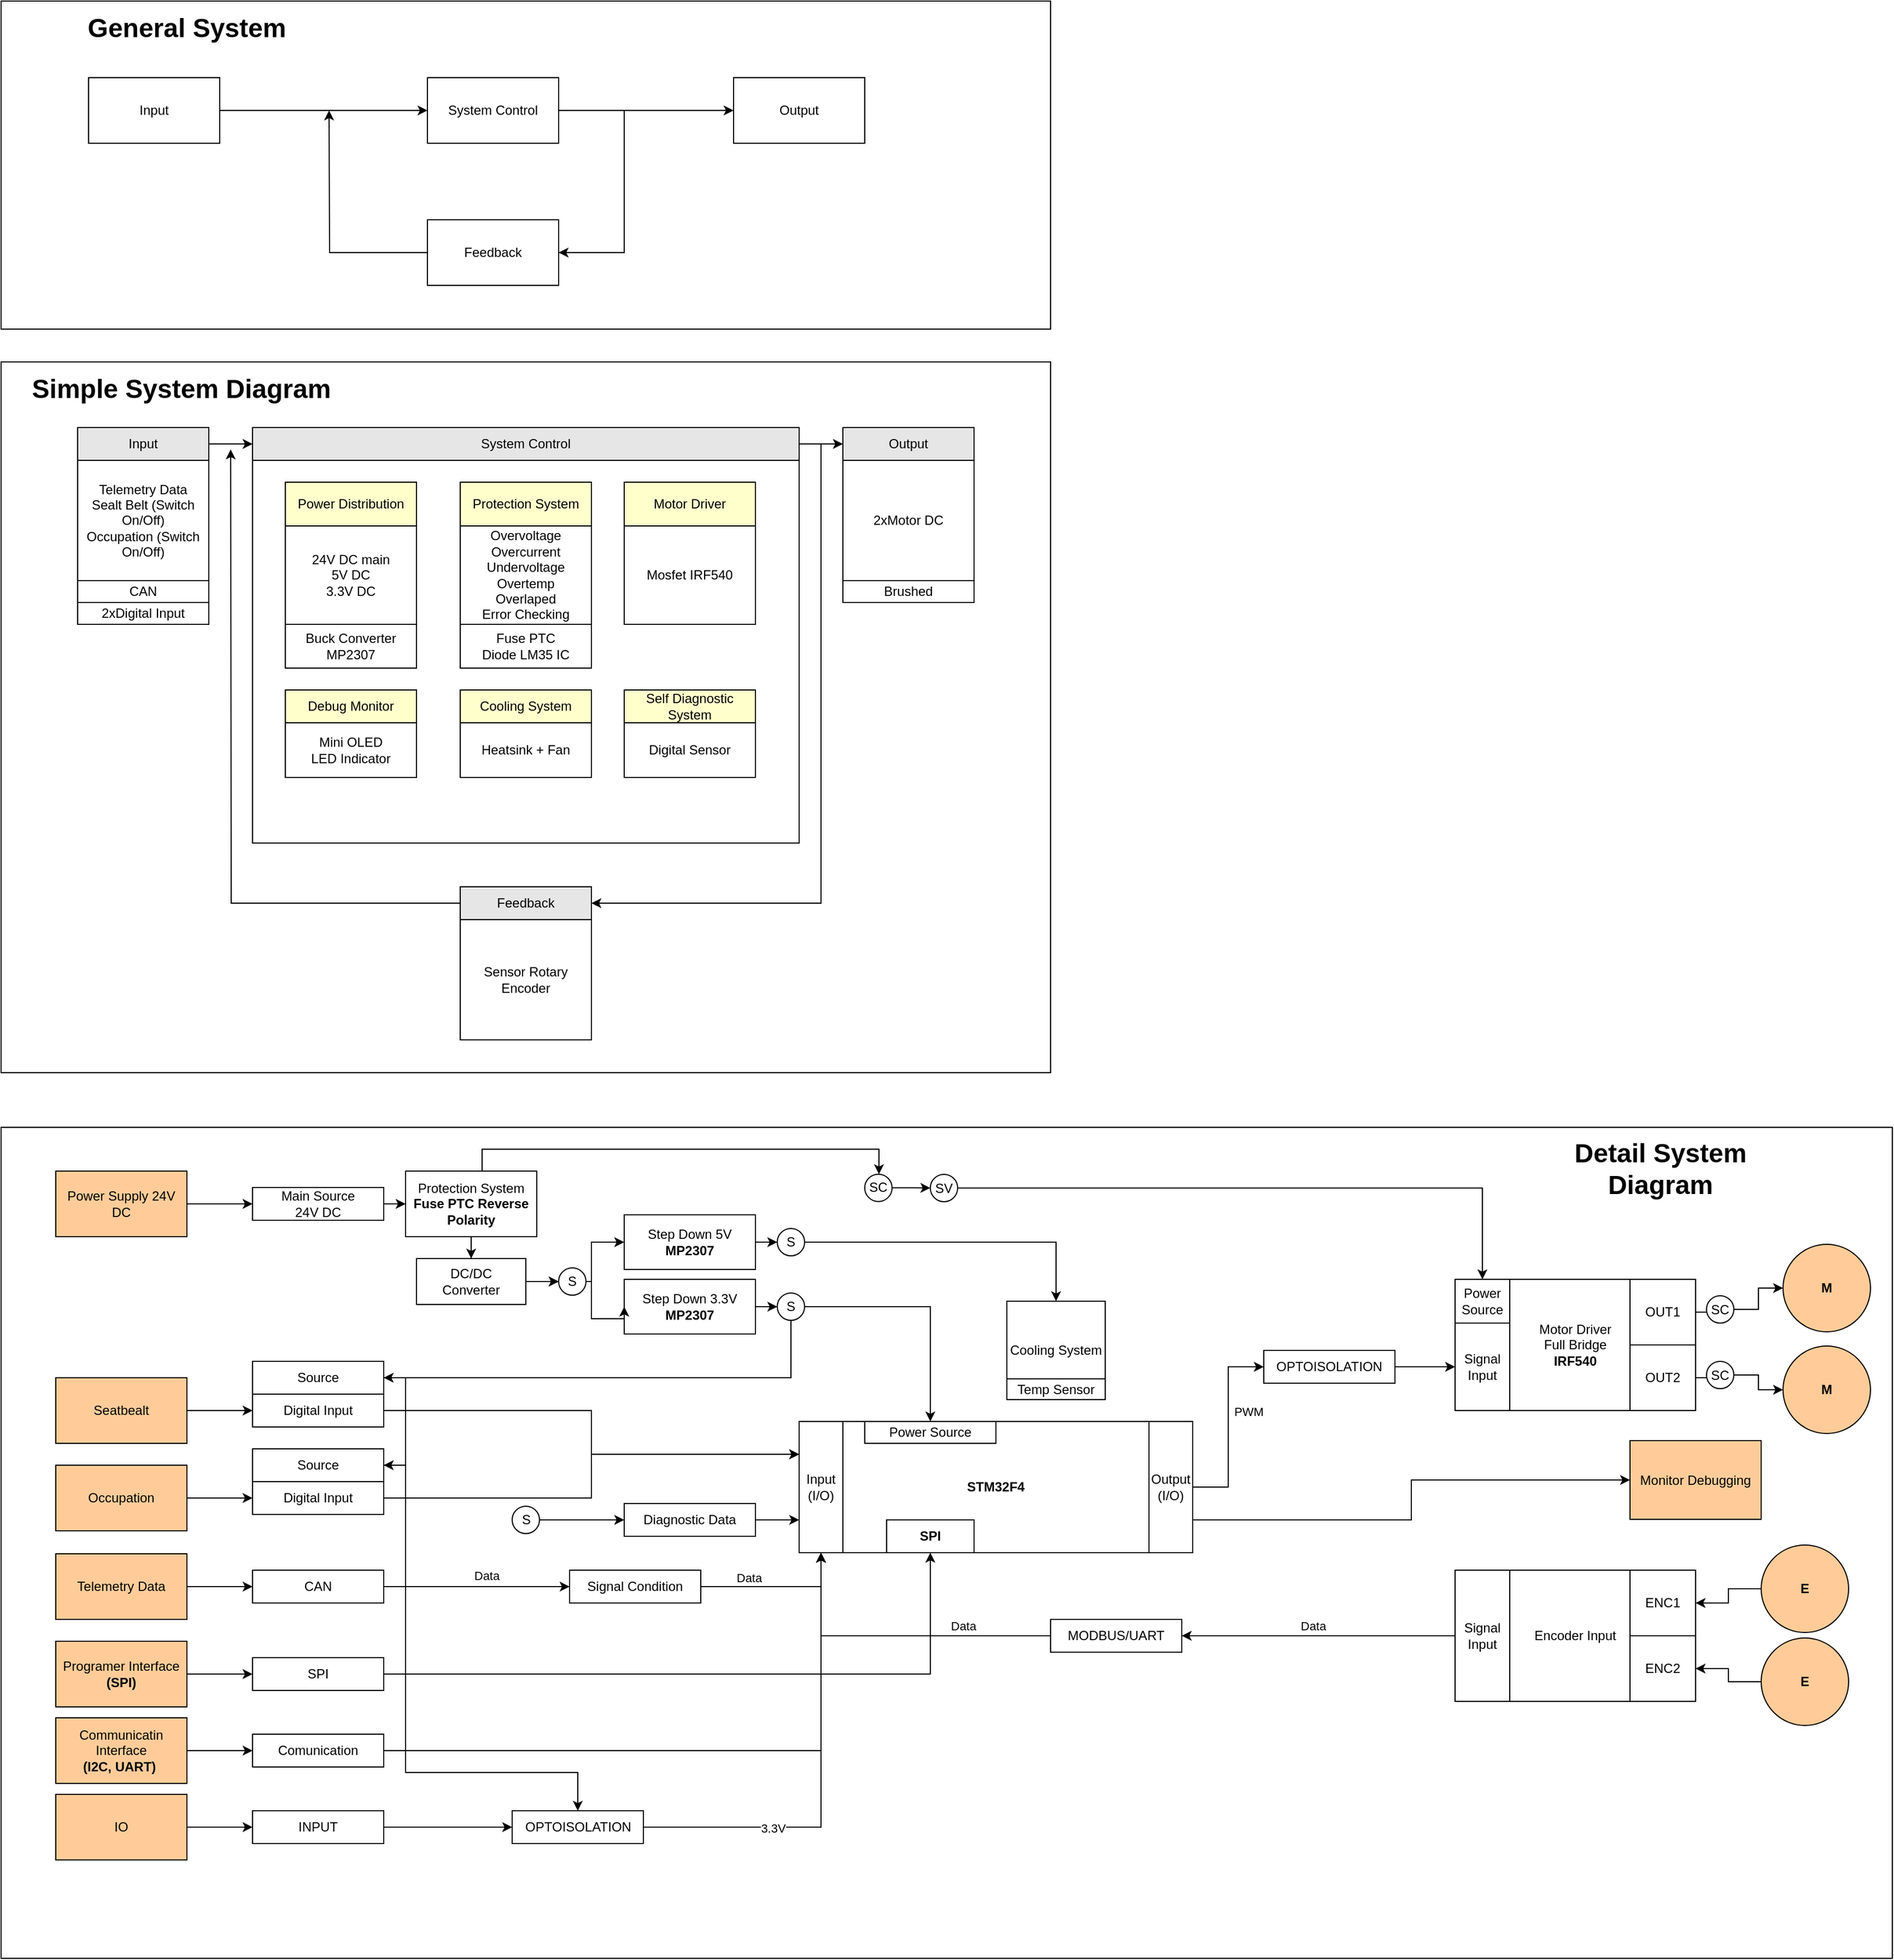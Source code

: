 <mxfile version="28.0.6">
  <diagram name="Page-1" id="41Ni5jZukup1uCENaV6l">
    <mxGraphModel dx="1665" dy="777" grid="1" gridSize="10" guides="1" tooltips="1" connect="1" arrows="1" fold="1" page="1" pageScale="1" pageWidth="850" pageHeight="1100" math="0" shadow="0">
      <root>
        <mxCell id="0" />
        <mxCell id="1" parent="0" />
        <mxCell id="dQ-UanCfNuNo6SUK2G3S-51" value="" style="rounded=0;whiteSpace=wrap;html=1;movable=0;resizable=0;rotatable=0;deletable=0;editable=0;locked=1;connectable=0;" parent="1" vertex="1">
          <mxGeometry y="1030" width="1730" height="760" as="geometry" />
        </mxCell>
        <mxCell id="dQ-UanCfNuNo6SUK2G3S-48" value="" style="rounded=0;whiteSpace=wrap;html=1;" parent="1" vertex="1">
          <mxGeometry width="960" height="300" as="geometry" />
        </mxCell>
        <mxCell id="dQ-UanCfNuNo6SUK2G3S-47" value="" style="rounded=0;whiteSpace=wrap;html=1;" parent="1" vertex="1">
          <mxGeometry y="330" width="960" height="650" as="geometry" />
        </mxCell>
        <mxCell id="dQ-UanCfNuNo6SUK2G3S-27" value="" style="rounded=0;whiteSpace=wrap;html=1;" parent="1" vertex="1">
          <mxGeometry x="230" y="420" width="500" height="350" as="geometry" />
        </mxCell>
        <mxCell id="dQ-UanCfNuNo6SUK2G3S-7" value="" style="edgeStyle=orthogonalEdgeStyle;rounded=0;orthogonalLoop=1;jettySize=auto;html=1;" parent="1" source="dQ-UanCfNuNo6SUK2G3S-1" target="dQ-UanCfNuNo6SUK2G3S-2" edge="1">
          <mxGeometry relative="1" as="geometry" />
        </mxCell>
        <mxCell id="dQ-UanCfNuNo6SUK2G3S-1" value="Input" style="rounded=0;whiteSpace=wrap;html=1;" parent="1" vertex="1">
          <mxGeometry x="80" y="70" width="120" height="60" as="geometry" />
        </mxCell>
        <mxCell id="dQ-UanCfNuNo6SUK2G3S-8" value="" style="edgeStyle=orthogonalEdgeStyle;rounded=0;orthogonalLoop=1;jettySize=auto;html=1;" parent="1" source="dQ-UanCfNuNo6SUK2G3S-2" target="dQ-UanCfNuNo6SUK2G3S-4" edge="1">
          <mxGeometry relative="1" as="geometry" />
        </mxCell>
        <mxCell id="dQ-UanCfNuNo6SUK2G3S-9" style="edgeStyle=orthogonalEdgeStyle;rounded=0;orthogonalLoop=1;jettySize=auto;html=1;entryX=1;entryY=0.5;entryDx=0;entryDy=0;" parent="1" source="dQ-UanCfNuNo6SUK2G3S-2" target="dQ-UanCfNuNo6SUK2G3S-3" edge="1">
          <mxGeometry relative="1" as="geometry">
            <Array as="points">
              <mxPoint x="570" y="100" />
              <mxPoint x="570" y="230" />
            </Array>
          </mxGeometry>
        </mxCell>
        <mxCell id="dQ-UanCfNuNo6SUK2G3S-2" value="System Control" style="rounded=0;whiteSpace=wrap;html=1;" parent="1" vertex="1">
          <mxGeometry x="390" y="70" width="120" height="60" as="geometry" />
        </mxCell>
        <mxCell id="dQ-UanCfNuNo6SUK2G3S-10" style="edgeStyle=orthogonalEdgeStyle;rounded=0;orthogonalLoop=1;jettySize=auto;html=1;" parent="1" source="dQ-UanCfNuNo6SUK2G3S-3" edge="1">
          <mxGeometry relative="1" as="geometry">
            <mxPoint x="300" y="100" as="targetPoint" />
          </mxGeometry>
        </mxCell>
        <mxCell id="dQ-UanCfNuNo6SUK2G3S-3" value="Feedback" style="rounded=0;whiteSpace=wrap;html=1;" parent="1" vertex="1">
          <mxGeometry x="390" y="200" width="120" height="60" as="geometry" />
        </mxCell>
        <mxCell id="dQ-UanCfNuNo6SUK2G3S-4" value="Output" style="rounded=0;whiteSpace=wrap;html=1;" parent="1" vertex="1">
          <mxGeometry x="670" y="70" width="120" height="60" as="geometry" />
        </mxCell>
        <mxCell id="dQ-UanCfNuNo6SUK2G3S-41" style="edgeStyle=orthogonalEdgeStyle;rounded=0;orthogonalLoop=1;jettySize=auto;html=1;entryX=0;entryY=0.5;entryDx=0;entryDy=0;" parent="1" source="dQ-UanCfNuNo6SUK2G3S-11" target="dQ-UanCfNuNo6SUK2G3S-17" edge="1">
          <mxGeometry relative="1" as="geometry" />
        </mxCell>
        <mxCell id="dQ-UanCfNuNo6SUK2G3S-11" value="Input" style="rounded=0;whiteSpace=wrap;html=1;fillColor=#E6E6E6;" parent="1" vertex="1">
          <mxGeometry x="70" y="390" width="120" height="30" as="geometry" />
        </mxCell>
        <mxCell id="dQ-UanCfNuNo6SUK2G3S-12" value="Telemetry Data&lt;div&gt;&lt;div&gt;Sealt Belt (Switch On/Off)&lt;/div&gt;&lt;div&gt;Occupation (Switch On/Off)&lt;/div&gt;&lt;/div&gt;" style="rounded=0;whiteSpace=wrap;html=1;" parent="1" vertex="1">
          <mxGeometry x="70" y="420" width="120" height="110" as="geometry" />
        </mxCell>
        <mxCell id="dQ-UanCfNuNo6SUK2G3S-16" value="CAN" style="rounded=0;whiteSpace=wrap;html=1;" parent="1" vertex="1">
          <mxGeometry x="70" y="530" width="120" height="20" as="geometry" />
        </mxCell>
        <mxCell id="dQ-UanCfNuNo6SUK2G3S-42" style="edgeStyle=orthogonalEdgeStyle;rounded=0;orthogonalLoop=1;jettySize=auto;html=1;entryX=0;entryY=0.5;entryDx=0;entryDy=0;" parent="1" source="dQ-UanCfNuNo6SUK2G3S-17" target="dQ-UanCfNuNo6SUK2G3S-33" edge="1">
          <mxGeometry relative="1" as="geometry" />
        </mxCell>
        <mxCell id="dQ-UanCfNuNo6SUK2G3S-43" style="edgeStyle=orthogonalEdgeStyle;rounded=0;orthogonalLoop=1;jettySize=auto;html=1;entryX=1;entryY=0.5;entryDx=0;entryDy=0;" parent="1" source="dQ-UanCfNuNo6SUK2G3S-17" target="dQ-UanCfNuNo6SUK2G3S-37" edge="1">
          <mxGeometry relative="1" as="geometry">
            <Array as="points">
              <mxPoint x="750" y="405" />
              <mxPoint x="750" y="825" />
            </Array>
          </mxGeometry>
        </mxCell>
        <mxCell id="dQ-UanCfNuNo6SUK2G3S-17" value="System Control" style="rounded=0;whiteSpace=wrap;html=1;fillColor=#E6E6E6;" parent="1" vertex="1">
          <mxGeometry x="230" y="390" width="500" height="30" as="geometry" />
        </mxCell>
        <mxCell id="dQ-UanCfNuNo6SUK2G3S-19" value="Protection System" style="rounded=0;whiteSpace=wrap;html=1;fillColor=#FFFFCC;" parent="1" vertex="1">
          <mxGeometry x="420" y="440" width="120" height="40" as="geometry" />
        </mxCell>
        <mxCell id="dQ-UanCfNuNo6SUK2G3S-22" value="Power Distribution" style="rounded=0;whiteSpace=wrap;html=1;fillColor=#FFFFCC;" parent="1" vertex="1">
          <mxGeometry x="260" y="440" width="120" height="40" as="geometry" />
        </mxCell>
        <mxCell id="dQ-UanCfNuNo6SUK2G3S-23" value="Motor Driver" style="rounded=0;whiteSpace=wrap;html=1;fillColor=#FFFFCC;" parent="1" vertex="1">
          <mxGeometry x="570" y="440" width="120" height="40" as="geometry" />
        </mxCell>
        <mxCell id="dQ-UanCfNuNo6SUK2G3S-24" value="Overvoltage&lt;div&gt;Overcurrent&lt;/div&gt;&lt;div&gt;Undervoltage&lt;/div&gt;&lt;div&gt;Overtemp&lt;/div&gt;&lt;div&gt;Overlaped&lt;/div&gt;&lt;div&gt;Error Checking&lt;/div&gt;" style="rounded=0;whiteSpace=wrap;html=1;" parent="1" vertex="1">
          <mxGeometry x="420" y="480" width="120" height="90" as="geometry" />
        </mxCell>
        <mxCell id="dQ-UanCfNuNo6SUK2G3S-25" value="24V DC main&lt;div&gt;5V DC&lt;/div&gt;&lt;div&gt;3.3V DC&lt;/div&gt;" style="rounded=0;whiteSpace=wrap;html=1;" parent="1" vertex="1">
          <mxGeometry x="260" y="480" width="120" height="90" as="geometry" />
        </mxCell>
        <mxCell id="dQ-UanCfNuNo6SUK2G3S-26" value="Mosfet IRF540" style="rounded=0;whiteSpace=wrap;html=1;" parent="1" vertex="1">
          <mxGeometry x="570" y="480" width="120" height="90" as="geometry" />
        </mxCell>
        <mxCell id="dQ-UanCfNuNo6SUK2G3S-28" value="Buck Converter&lt;div&gt;MP2307&lt;/div&gt;" style="rounded=0;whiteSpace=wrap;html=1;" parent="1" vertex="1">
          <mxGeometry x="260" y="570" width="120" height="40" as="geometry" />
        </mxCell>
        <mxCell id="dQ-UanCfNuNo6SUK2G3S-29" value="Fuse PTC Diode&amp;nbsp;LM35 IC" style="rounded=0;whiteSpace=wrap;html=1;" parent="1" vertex="1">
          <mxGeometry x="420" y="570" width="120" height="40" as="geometry" />
        </mxCell>
        <mxCell id="dQ-UanCfNuNo6SUK2G3S-30" value="2xDigital Input" style="rounded=0;whiteSpace=wrap;html=1;" parent="1" vertex="1">
          <mxGeometry x="70" y="550" width="120" height="20" as="geometry" />
        </mxCell>
        <mxCell id="dQ-UanCfNuNo6SUK2G3S-31" value="Debug Monitor" style="rounded=0;whiteSpace=wrap;html=1;fillColor=#FFFFCC;" parent="1" vertex="1">
          <mxGeometry x="260" y="630" width="120" height="30" as="geometry" />
        </mxCell>
        <mxCell id="dQ-UanCfNuNo6SUK2G3S-32" value="Mini OLED&lt;div&gt;LED Indicator&lt;/div&gt;" style="rounded=0;whiteSpace=wrap;html=1;" parent="1" vertex="1">
          <mxGeometry x="260" y="660" width="120" height="50" as="geometry" />
        </mxCell>
        <mxCell id="dQ-UanCfNuNo6SUK2G3S-33" value="Output" style="rounded=0;whiteSpace=wrap;html=1;fillColor=#E6E6E6;" parent="1" vertex="1">
          <mxGeometry x="770" y="390" width="120" height="30" as="geometry" />
        </mxCell>
        <mxCell id="dQ-UanCfNuNo6SUK2G3S-34" value="2xMotor DC" style="rounded=0;whiteSpace=wrap;html=1;" parent="1" vertex="1">
          <mxGeometry x="770" y="420" width="120" height="110" as="geometry" />
        </mxCell>
        <mxCell id="dQ-UanCfNuNo6SUK2G3S-35" value="Brushed" style="rounded=0;whiteSpace=wrap;html=1;" parent="1" vertex="1">
          <mxGeometry x="770" y="530" width="120" height="20" as="geometry" />
        </mxCell>
        <mxCell id="dQ-UanCfNuNo6SUK2G3S-44" style="edgeStyle=orthogonalEdgeStyle;rounded=0;orthogonalLoop=1;jettySize=auto;html=1;" parent="1" source="dQ-UanCfNuNo6SUK2G3S-37" edge="1">
          <mxGeometry relative="1" as="geometry">
            <mxPoint x="210" y="410" as="targetPoint" />
          </mxGeometry>
        </mxCell>
        <mxCell id="dQ-UanCfNuNo6SUK2G3S-37" value="Feedback" style="rounded=0;whiteSpace=wrap;html=1;fillColor=#E6E6E6;" parent="1" vertex="1">
          <mxGeometry x="420" y="810" width="120" height="30" as="geometry" />
        </mxCell>
        <mxCell id="dQ-UanCfNuNo6SUK2G3S-38" value="Sensor Rotary Encoder" style="rounded=0;whiteSpace=wrap;html=1;" parent="1" vertex="1">
          <mxGeometry x="420" y="840" width="120" height="110" as="geometry" />
        </mxCell>
        <mxCell id="dQ-UanCfNuNo6SUK2G3S-45" value="Cooling System" style="rounded=0;whiteSpace=wrap;html=1;fillColor=#FFFFCC;" parent="1" vertex="1">
          <mxGeometry x="420" y="630" width="120" height="30" as="geometry" />
        </mxCell>
        <mxCell id="dQ-UanCfNuNo6SUK2G3S-46" value="Heatsink + Fan" style="rounded=0;whiteSpace=wrap;html=1;" parent="1" vertex="1">
          <mxGeometry x="420" y="660" width="120" height="50" as="geometry" />
        </mxCell>
        <mxCell id="dQ-UanCfNuNo6SUK2G3S-49" value="&lt;font style=&quot;font-size: 24px;&quot;&gt;General System&lt;/font&gt;" style="text;html=1;align=center;verticalAlign=middle;whiteSpace=wrap;rounded=0;fontStyle=1" parent="1" vertex="1">
          <mxGeometry x="30" y="10" width="280" height="30" as="geometry" />
        </mxCell>
        <mxCell id="dQ-UanCfNuNo6SUK2G3S-50" value="&lt;font style=&quot;font-size: 24px;&quot;&gt;Simple System Diagram&lt;/font&gt;" style="text;html=1;align=center;verticalAlign=middle;whiteSpace=wrap;rounded=0;fontStyle=1" parent="1" vertex="1">
          <mxGeometry x="10" y="340" width="310" height="30" as="geometry" />
        </mxCell>
        <mxCell id="dQ-UanCfNuNo6SUK2G3S-52" value="&lt;font style=&quot;font-size: 24px;&quot;&gt;Detail System Diagram&lt;/font&gt;" style="text;html=1;align=center;verticalAlign=middle;whiteSpace=wrap;rounded=0;fontStyle=1" parent="1" vertex="1">
          <mxGeometry x="1418" y="1035" width="200" height="65" as="geometry" />
        </mxCell>
        <mxCell id="R0GG1tXyhI_jwbyFTIlS-35" style="edgeStyle=orthogonalEdgeStyle;rounded=0;orthogonalLoop=1;jettySize=auto;html=1;entryX=0;entryY=0.25;entryDx=0;entryDy=0;" edge="1" parent="1" source="dQ-UanCfNuNo6SUK2G3S-53" target="dQ-UanCfNuNo6SUK2G3S-63">
          <mxGeometry relative="1" as="geometry" />
        </mxCell>
        <mxCell id="R0GG1tXyhI_jwbyFTIlS-36" style="edgeStyle=orthogonalEdgeStyle;rounded=0;orthogonalLoop=1;jettySize=auto;html=1;entryX=0;entryY=0.25;entryDx=0;entryDy=0;" edge="1" parent="1" source="dQ-UanCfNuNo6SUK2G3S-54" target="dQ-UanCfNuNo6SUK2G3S-63">
          <mxGeometry relative="1" as="geometry" />
        </mxCell>
        <mxCell id="dQ-UanCfNuNo6SUK2G3S-54" value="Digital Input" style="rounded=0;whiteSpace=wrap;html=1;" parent="1" vertex="1">
          <mxGeometry x="230" y="1354" width="120" height="30" as="geometry" />
        </mxCell>
        <mxCell id="dQ-UanCfNuNo6SUK2G3S-66" style="edgeStyle=orthogonalEdgeStyle;rounded=0;orthogonalLoop=1;jettySize=auto;html=1;" parent="1" source="dQ-UanCfNuNo6SUK2G3S-152" target="dQ-UanCfNuNo6SUK2G3S-63" edge="1">
          <mxGeometry relative="1" as="geometry" />
        </mxCell>
        <mxCell id="dQ-UanCfNuNo6SUK2G3S-157" value="Data" style="edgeLabel;html=1;align=center;verticalAlign=middle;resizable=0;points=[];" parent="dQ-UanCfNuNo6SUK2G3S-66" vertex="1" connectable="0">
          <mxGeometry x="-0.379" relative="1" as="geometry">
            <mxPoint y="-8" as="offset" />
          </mxGeometry>
        </mxCell>
        <mxCell id="dQ-UanCfNuNo6SUK2G3S-55" value="CAN" style="rounded=0;whiteSpace=wrap;html=1;" parent="1" vertex="1">
          <mxGeometry x="230" y="1435" width="120" height="30" as="geometry" />
        </mxCell>
        <mxCell id="dQ-UanCfNuNo6SUK2G3S-68" value="Main Source&lt;div&gt;24V DC&lt;/div&gt;" style="rounded=0;whiteSpace=wrap;html=1;" parent="1" vertex="1">
          <mxGeometry x="230" y="1085" width="120" height="30" as="geometry" />
        </mxCell>
        <mxCell id="dQ-UanCfNuNo6SUK2G3S-148" style="edgeStyle=orthogonalEdgeStyle;rounded=0;orthogonalLoop=1;jettySize=auto;html=1;entryX=0.5;entryY=0;entryDx=0;entryDy=0;" parent="1" source="dQ-UanCfNuNo6SUK2G3S-193" target="dQ-UanCfNuNo6SUK2G3S-146" edge="1">
          <mxGeometry relative="1" as="geometry" />
        </mxCell>
        <mxCell id="dQ-UanCfNuNo6SUK2G3S-198" style="edgeStyle=orthogonalEdgeStyle;rounded=0;orthogonalLoop=1;jettySize=auto;html=1;entryX=0;entryY=0.5;entryDx=0;entryDy=0;" parent="1" source="dQ-UanCfNuNo6SUK2G3S-69" target="dQ-UanCfNuNo6SUK2G3S-193" edge="1">
          <mxGeometry relative="1" as="geometry" />
        </mxCell>
        <mxCell id="dQ-UanCfNuNo6SUK2G3S-69" value="Step Down 5V&lt;div&gt;&lt;b&gt;MP2307&lt;/b&gt;&lt;/div&gt;" style="rounded=0;whiteSpace=wrap;html=1;" parent="1" vertex="1">
          <mxGeometry x="570" y="1110" width="120" height="50" as="geometry" />
        </mxCell>
        <mxCell id="R0GG1tXyhI_jwbyFTIlS-51" value="" style="edgeStyle=orthogonalEdgeStyle;rounded=0;orthogonalLoop=1;jettySize=auto;html=1;" edge="1" parent="1" source="dQ-UanCfNuNo6SUK2G3S-70" target="R0GG1tXyhI_jwbyFTIlS-47">
          <mxGeometry relative="1" as="geometry" />
        </mxCell>
        <mxCell id="dQ-UanCfNuNo6SUK2G3S-70" value="Step Down 3.3V&lt;div&gt;&lt;b&gt;MP2307&lt;/b&gt;&lt;/div&gt;" style="rounded=0;whiteSpace=wrap;html=1;" parent="1" vertex="1">
          <mxGeometry x="570" y="1169" width="120" height="50" as="geometry" />
        </mxCell>
        <mxCell id="dQ-UanCfNuNo6SUK2G3S-75" value="" style="group" parent="1" vertex="1" connectable="0">
          <mxGeometry x="730" y="1299" width="360" height="120" as="geometry" />
        </mxCell>
        <mxCell id="dQ-UanCfNuNo6SUK2G3S-60" value="&lt;b&gt;STM32F4&lt;/b&gt;" style="rounded=0;whiteSpace=wrap;html=1;" parent="dQ-UanCfNuNo6SUK2G3S-75" vertex="1">
          <mxGeometry width="360" height="120" as="geometry" />
        </mxCell>
        <mxCell id="dQ-UanCfNuNo6SUK2G3S-63" value="Input (I/O)" style="rounded=0;whiteSpace=wrap;html=1;" parent="dQ-UanCfNuNo6SUK2G3S-75" vertex="1">
          <mxGeometry width="40" height="120" as="geometry" />
        </mxCell>
        <mxCell id="dQ-UanCfNuNo6SUK2G3S-64" value="Output (I/O)" style="rounded=0;whiteSpace=wrap;html=1;" parent="dQ-UanCfNuNo6SUK2G3S-75" vertex="1">
          <mxGeometry x="320" width="40" height="120" as="geometry" />
        </mxCell>
        <mxCell id="dQ-UanCfNuNo6SUK2G3S-67" value="Power Source" style="rounded=0;whiteSpace=wrap;html=1;" parent="dQ-UanCfNuNo6SUK2G3S-75" vertex="1">
          <mxGeometry x="60" width="120" height="20" as="geometry" />
        </mxCell>
        <mxCell id="dQ-UanCfNuNo6SUK2G3S-179" value="&lt;b&gt;SPI&lt;/b&gt;" style="rounded=0;whiteSpace=wrap;html=1;" parent="dQ-UanCfNuNo6SUK2G3S-75" vertex="1">
          <mxGeometry x="80" y="90" width="80" height="30" as="geometry" />
        </mxCell>
        <mxCell id="dQ-UanCfNuNo6SUK2G3S-90" value="" style="group" parent="1" vertex="1" connectable="0">
          <mxGeometry x="1330" y="1169" width="220" height="120" as="geometry" />
        </mxCell>
        <mxCell id="dQ-UanCfNuNo6SUK2G3S-78" value="Motor Driver&lt;div&gt;Full Bridge&lt;/div&gt;&lt;div&gt;&lt;b&gt;IRF540&lt;/b&gt;&lt;/div&gt;" style="rounded=0;whiteSpace=wrap;html=1;" parent="dQ-UanCfNuNo6SUK2G3S-90" vertex="1">
          <mxGeometry width="220" height="120" as="geometry" />
        </mxCell>
        <mxCell id="dQ-UanCfNuNo6SUK2G3S-86" value="OUT1" style="whiteSpace=wrap;html=1;aspect=fixed;" parent="dQ-UanCfNuNo6SUK2G3S-90" vertex="1">
          <mxGeometry x="160" width="60" height="60" as="geometry" />
        </mxCell>
        <mxCell id="dQ-UanCfNuNo6SUK2G3S-87" value="OUT2" style="whiteSpace=wrap;html=1;aspect=fixed;" parent="dQ-UanCfNuNo6SUK2G3S-90" vertex="1">
          <mxGeometry x="160" y="60" width="60" height="60" as="geometry" />
        </mxCell>
        <mxCell id="dQ-UanCfNuNo6SUK2G3S-88" value="Signal Input" style="rounded=0;whiteSpace=wrap;html=1;" parent="dQ-UanCfNuNo6SUK2G3S-90" vertex="1">
          <mxGeometry y="40" width="50" height="80" as="geometry" />
        </mxCell>
        <mxCell id="dQ-UanCfNuNo6SUK2G3S-89" value="Power Source" style="rounded=0;whiteSpace=wrap;html=1;" parent="dQ-UanCfNuNo6SUK2G3S-90" vertex="1">
          <mxGeometry width="50" height="40" as="geometry" />
        </mxCell>
        <mxCell id="dQ-UanCfNuNo6SUK2G3S-103" value="" style="edgeStyle=orthogonalEdgeStyle;rounded=0;orthogonalLoop=1;jettySize=auto;html=1;" parent="1" source="dQ-UanCfNuNo6SUK2G3S-68" target="dQ-UanCfNuNo6SUK2G3S-104" edge="1">
          <mxGeometry relative="1" as="geometry">
            <mxPoint x="350" y="1135" as="sourcePoint" />
            <mxPoint x="520" y="1135" as="targetPoint" />
          </mxGeometry>
        </mxCell>
        <mxCell id="R0GG1tXyhI_jwbyFTIlS-8" style="edgeStyle=orthogonalEdgeStyle;rounded=0;orthogonalLoop=1;jettySize=auto;html=1;entryX=0.5;entryY=0;entryDx=0;entryDy=0;" edge="1" parent="1" source="dQ-UanCfNuNo6SUK2G3S-104" target="R0GG1tXyhI_jwbyFTIlS-7">
          <mxGeometry relative="1" as="geometry" />
        </mxCell>
        <mxCell id="dQ-UanCfNuNo6SUK2G3S-104" value="Protection System&lt;div&gt;&lt;b&gt;Fuse PTC Reverse Polarity&lt;/b&gt;&lt;/div&gt;" style="rounded=0;whiteSpace=wrap;html=1;" parent="1" vertex="1">
          <mxGeometry x="370" y="1070" width="120" height="60" as="geometry" />
        </mxCell>
        <mxCell id="dQ-UanCfNuNo6SUK2G3S-118" style="edgeStyle=orthogonalEdgeStyle;rounded=0;orthogonalLoop=1;jettySize=auto;html=1;exitX=0;exitY=0.5;exitDx=0;exitDy=0;" parent="1" source="dQ-UanCfNuNo6SUK2G3S-107" target="dQ-UanCfNuNo6SUK2G3S-63" edge="1">
          <mxGeometry relative="1" as="geometry" />
        </mxCell>
        <mxCell id="dQ-UanCfNuNo6SUK2G3S-155" value="Data" style="edgeLabel;html=1;align=center;verticalAlign=middle;resizable=0;points=[];" parent="dQ-UanCfNuNo6SUK2G3S-118" vertex="1" connectable="0">
          <mxGeometry x="-0.251" y="4" relative="1" as="geometry">
            <mxPoint x="27" y="-13" as="offset" />
          </mxGeometry>
        </mxCell>
        <mxCell id="dQ-UanCfNuNo6SUK2G3S-107" value="MODBUS/UART" style="rounded=0;whiteSpace=wrap;html=1;" parent="1" vertex="1">
          <mxGeometry x="960" y="1480" width="120" height="30" as="geometry" />
        </mxCell>
        <mxCell id="dQ-UanCfNuNo6SUK2G3S-122" value="" style="group" parent="1" vertex="1" connectable="0">
          <mxGeometry x="1330" y="1435" width="220" height="120" as="geometry" />
        </mxCell>
        <mxCell id="dQ-UanCfNuNo6SUK2G3S-123" value="Encoder Input" style="rounded=0;whiteSpace=wrap;html=1;" parent="dQ-UanCfNuNo6SUK2G3S-122" vertex="1">
          <mxGeometry width="220" height="120" as="geometry" />
        </mxCell>
        <mxCell id="dQ-UanCfNuNo6SUK2G3S-124" value="ENC1" style="whiteSpace=wrap;html=1;aspect=fixed;" parent="dQ-UanCfNuNo6SUK2G3S-122" vertex="1">
          <mxGeometry x="160" width="60" height="60" as="geometry" />
        </mxCell>
        <mxCell id="dQ-UanCfNuNo6SUK2G3S-125" value="ENC2" style="whiteSpace=wrap;html=1;aspect=fixed;" parent="dQ-UanCfNuNo6SUK2G3S-122" vertex="1">
          <mxGeometry x="160" y="60" width="60" height="60" as="geometry" />
        </mxCell>
        <mxCell id="dQ-UanCfNuNo6SUK2G3S-126" value="Signal Input" style="rounded=0;whiteSpace=wrap;html=1;" parent="dQ-UanCfNuNo6SUK2G3S-122" vertex="1">
          <mxGeometry width="50" height="120" as="geometry" />
        </mxCell>
        <mxCell id="dQ-UanCfNuNo6SUK2G3S-131" style="edgeStyle=orthogonalEdgeStyle;rounded=0;orthogonalLoop=1;jettySize=auto;html=1;exitX=0;exitY=0.5;exitDx=0;exitDy=0;" parent="1" source="dQ-UanCfNuNo6SUK2G3S-126" target="dQ-UanCfNuNo6SUK2G3S-107" edge="1">
          <mxGeometry relative="1" as="geometry" />
        </mxCell>
        <mxCell id="dQ-UanCfNuNo6SUK2G3S-156" value="Data" style="edgeLabel;html=1;align=center;verticalAlign=middle;resizable=0;points=[];" parent="dQ-UanCfNuNo6SUK2G3S-131" vertex="1" connectable="0">
          <mxGeometry x="0.039" y="-1" relative="1" as="geometry">
            <mxPoint y="-8" as="offset" />
          </mxGeometry>
        </mxCell>
        <mxCell id="dQ-UanCfNuNo6SUK2G3S-132" value="M" style="ellipse;whiteSpace=wrap;html=1;aspect=fixed;fontStyle=1;fillColor=#FFCC99;" parent="1" vertex="1">
          <mxGeometry x="1630" y="1137" width="80" height="80" as="geometry" />
        </mxCell>
        <mxCell id="dQ-UanCfNuNo6SUK2G3S-135" value="M" style="ellipse;whiteSpace=wrap;html=1;aspect=fixed;fontStyle=1;fillColor=#FFCC99;" parent="1" vertex="1">
          <mxGeometry x="1630" y="1230" width="80" height="80" as="geometry" />
        </mxCell>
        <mxCell id="dQ-UanCfNuNo6SUK2G3S-138" style="edgeStyle=orthogonalEdgeStyle;rounded=0;orthogonalLoop=1;jettySize=auto;html=1;entryX=1;entryY=0.5;entryDx=0;entryDy=0;" parent="1" source="dQ-UanCfNuNo6SUK2G3S-136" target="dQ-UanCfNuNo6SUK2G3S-124" edge="1">
          <mxGeometry relative="1" as="geometry" />
        </mxCell>
        <mxCell id="dQ-UanCfNuNo6SUK2G3S-136" value="E" style="ellipse;whiteSpace=wrap;html=1;aspect=fixed;fontStyle=1;fillColor=#FFCC99;" parent="1" vertex="1">
          <mxGeometry x="1610" y="1412" width="80" height="80" as="geometry" />
        </mxCell>
        <mxCell id="dQ-UanCfNuNo6SUK2G3S-139" style="edgeStyle=orthogonalEdgeStyle;rounded=0;orthogonalLoop=1;jettySize=auto;html=1;exitX=0;exitY=0.5;exitDx=0;exitDy=0;entryX=1;entryY=0.5;entryDx=0;entryDy=0;" parent="1" source="dQ-UanCfNuNo6SUK2G3S-137" target="dQ-UanCfNuNo6SUK2G3S-125" edge="1">
          <mxGeometry relative="1" as="geometry" />
        </mxCell>
        <mxCell id="dQ-UanCfNuNo6SUK2G3S-137" value="E" style="ellipse;whiteSpace=wrap;html=1;aspect=fixed;fontStyle=1;fillColor=#FFCC99;" parent="1" vertex="1">
          <mxGeometry x="1610" y="1497" width="80" height="80" as="geometry" />
        </mxCell>
        <mxCell id="dQ-UanCfNuNo6SUK2G3S-142" style="edgeStyle=orthogonalEdgeStyle;rounded=0;orthogonalLoop=1;jettySize=auto;html=1;" parent="1" source="R0GG1tXyhI_jwbyFTIlS-38" target="dQ-UanCfNuNo6SUK2G3S-132" edge="1">
          <mxGeometry relative="1" as="geometry" />
        </mxCell>
        <mxCell id="dQ-UanCfNuNo6SUK2G3S-143" style="edgeStyle=orthogonalEdgeStyle;rounded=0;orthogonalLoop=1;jettySize=auto;html=1;" parent="1" source="R0GG1tXyhI_jwbyFTIlS-40" target="dQ-UanCfNuNo6SUK2G3S-135" edge="1">
          <mxGeometry relative="1" as="geometry">
            <mxPoint x="1790" y="1369" as="targetPoint" />
          </mxGeometry>
        </mxCell>
        <mxCell id="dQ-UanCfNuNo6SUK2G3S-150" value="" style="group" parent="1" vertex="1" connectable="0">
          <mxGeometry x="920" y="1189" width="90" height="90" as="geometry" />
        </mxCell>
        <mxCell id="dQ-UanCfNuNo6SUK2G3S-146" value="Cooling System" style="whiteSpace=wrap;html=1;aspect=fixed;" parent="dQ-UanCfNuNo6SUK2G3S-150" vertex="1">
          <mxGeometry width="90" height="90" as="geometry" />
        </mxCell>
        <mxCell id="dQ-UanCfNuNo6SUK2G3S-149" value="Temp Sensor" style="rounded=0;whiteSpace=wrap;html=1;" parent="dQ-UanCfNuNo6SUK2G3S-150" vertex="1">
          <mxGeometry y="71" width="90" height="19" as="geometry" />
        </mxCell>
        <mxCell id="dQ-UanCfNuNo6SUK2G3S-153" value="" style="edgeStyle=orthogonalEdgeStyle;rounded=0;orthogonalLoop=1;jettySize=auto;html=1;" parent="1" source="dQ-UanCfNuNo6SUK2G3S-55" target="dQ-UanCfNuNo6SUK2G3S-152" edge="1">
          <mxGeometry relative="1" as="geometry">
            <mxPoint x="350" y="1450" as="sourcePoint" />
            <mxPoint x="750" y="1419" as="targetPoint" />
          </mxGeometry>
        </mxCell>
        <mxCell id="dQ-UanCfNuNo6SUK2G3S-154" value="Data" style="edgeLabel;html=1;align=center;verticalAlign=middle;resizable=0;points=[];" parent="dQ-UanCfNuNo6SUK2G3S-153" vertex="1" connectable="0">
          <mxGeometry x="0.103" y="-1" relative="1" as="geometry">
            <mxPoint y="-11" as="offset" />
          </mxGeometry>
        </mxCell>
        <mxCell id="dQ-UanCfNuNo6SUK2G3S-152" value="Signal Condition" style="rounded=0;whiteSpace=wrap;html=1;" parent="1" vertex="1">
          <mxGeometry x="520" y="1435" width="120" height="30" as="geometry" />
        </mxCell>
        <mxCell id="dQ-UanCfNuNo6SUK2G3S-162" style="edgeStyle=orthogonalEdgeStyle;rounded=0;orthogonalLoop=1;jettySize=auto;html=1;" parent="1" source="dQ-UanCfNuNo6SUK2G3S-158" target="dQ-UanCfNuNo6SUK2G3S-68" edge="1">
          <mxGeometry relative="1" as="geometry" />
        </mxCell>
        <mxCell id="dQ-UanCfNuNo6SUK2G3S-158" value="Power Supply 24V DC" style="rounded=0;whiteSpace=wrap;html=1;fillColor=#FFCC99;" parent="1" vertex="1">
          <mxGeometry x="50" y="1070" width="120" height="60" as="geometry" />
        </mxCell>
        <mxCell id="dQ-UanCfNuNo6SUK2G3S-163" style="edgeStyle=orthogonalEdgeStyle;rounded=0;orthogonalLoop=1;jettySize=auto;html=1;entryX=0;entryY=0.5;entryDx=0;entryDy=0;" parent="1" source="dQ-UanCfNuNo6SUK2G3S-159" target="dQ-UanCfNuNo6SUK2G3S-53" edge="1">
          <mxGeometry relative="1" as="geometry">
            <mxPoint x="220" y="1300" as="targetPoint" />
          </mxGeometry>
        </mxCell>
        <mxCell id="dQ-UanCfNuNo6SUK2G3S-159" value="Seatbealt" style="rounded=0;whiteSpace=wrap;html=1;fillColor=#FFCC99;" parent="1" vertex="1">
          <mxGeometry x="50" y="1259" width="120" height="60" as="geometry" />
        </mxCell>
        <mxCell id="dQ-UanCfNuNo6SUK2G3S-164" style="edgeStyle=orthogonalEdgeStyle;rounded=0;orthogonalLoop=1;jettySize=auto;html=1;entryX=0;entryY=0.5;entryDx=0;entryDy=0;" parent="1" source="dQ-UanCfNuNo6SUK2G3S-160" target="dQ-UanCfNuNo6SUK2G3S-54" edge="1">
          <mxGeometry relative="1" as="geometry" />
        </mxCell>
        <mxCell id="dQ-UanCfNuNo6SUK2G3S-160" value="Occupation" style="rounded=0;whiteSpace=wrap;html=1;fillColor=#FFCC99;" parent="1" vertex="1">
          <mxGeometry x="50" y="1339" width="120" height="60" as="geometry" />
        </mxCell>
        <mxCell id="dQ-UanCfNuNo6SUK2G3S-171" style="edgeStyle=orthogonalEdgeStyle;rounded=0;orthogonalLoop=1;jettySize=auto;html=1;" parent="1" source="dQ-UanCfNuNo6SUK2G3S-161" target="dQ-UanCfNuNo6SUK2G3S-55" edge="1">
          <mxGeometry relative="1" as="geometry" />
        </mxCell>
        <mxCell id="dQ-UanCfNuNo6SUK2G3S-161" value="Telemetry Data" style="rounded=0;whiteSpace=wrap;html=1;fillColor=#FFCC99;" parent="1" vertex="1">
          <mxGeometry x="50" y="1420" width="120" height="60" as="geometry" />
        </mxCell>
        <mxCell id="dQ-UanCfNuNo6SUK2G3S-172" value="Monitor Debugging" style="rounded=0;whiteSpace=wrap;html=1;fillColor=#FFCC99;" parent="1" vertex="1">
          <mxGeometry x="1490" y="1316.5" width="120" height="72" as="geometry" />
        </mxCell>
        <mxCell id="R0GG1tXyhI_jwbyFTIlS-61" value="" style="edgeStyle=orthogonalEdgeStyle;rounded=0;orthogonalLoop=1;jettySize=auto;html=1;" edge="1" parent="1" source="dQ-UanCfNuNo6SUK2G3S-174" target="R0GG1tXyhI_jwbyFTIlS-54">
          <mxGeometry relative="1" as="geometry" />
        </mxCell>
        <mxCell id="dQ-UanCfNuNo6SUK2G3S-174" value="Programer Interface&lt;div&gt;&lt;b&gt;(SPI)&lt;/b&gt;&lt;/div&gt;" style="rounded=0;whiteSpace=wrap;html=1;fillColor=#FFCC99;" parent="1" vertex="1">
          <mxGeometry x="50" y="1500" width="120" height="60" as="geometry" />
        </mxCell>
        <mxCell id="dQ-UanCfNuNo6SUK2G3S-175" style="edgeStyle=orthogonalEdgeStyle;rounded=0;orthogonalLoop=1;jettySize=auto;html=1;exitX=1;exitY=0.75;exitDx=0;exitDy=0;entryX=0;entryY=0.5;entryDx=0;entryDy=0;" parent="1" source="dQ-UanCfNuNo6SUK2G3S-64" target="dQ-UanCfNuNo6SUK2G3S-172" edge="1">
          <mxGeometry relative="1" as="geometry" />
        </mxCell>
        <mxCell id="dQ-UanCfNuNo6SUK2G3S-183" value="Self Diagnostic System" style="rounded=0;whiteSpace=wrap;html=1;fillColor=#FFFFCC;" parent="1" vertex="1">
          <mxGeometry x="570" y="630" width="120" height="30" as="geometry" />
        </mxCell>
        <mxCell id="dQ-UanCfNuNo6SUK2G3S-184" value="Digital Sensor" style="rounded=0;whiteSpace=wrap;html=1;" parent="1" vertex="1">
          <mxGeometry x="570" y="660" width="120" height="50" as="geometry" />
        </mxCell>
        <mxCell id="dQ-UanCfNuNo6SUK2G3S-191" value="" style="edgeStyle=orthogonalEdgeStyle;rounded=0;orthogonalLoop=1;jettySize=auto;html=1;exitX=0.5;exitY=0;exitDx=0;exitDy=0;" parent="1" source="dQ-UanCfNuNo6SUK2G3S-104" target="dQ-UanCfNuNo6SUK2G3S-189" edge="1">
          <mxGeometry relative="1" as="geometry">
            <mxPoint x="440" y="1105" as="sourcePoint" />
            <mxPoint x="1285" y="1169" as="targetPoint" />
            <Array as="points">
              <mxPoint x="440" y="1050" />
              <mxPoint x="803" y="1050" />
            </Array>
          </mxGeometry>
        </mxCell>
        <mxCell id="dQ-UanCfNuNo6SUK2G3S-192" style="edgeStyle=orthogonalEdgeStyle;rounded=0;orthogonalLoop=1;jettySize=auto;html=1;" parent="1" source="R0GG1tXyhI_jwbyFTIlS-43" target="dQ-UanCfNuNo6SUK2G3S-89" edge="1">
          <mxGeometry relative="1" as="geometry" />
        </mxCell>
        <mxCell id="dQ-UanCfNuNo6SUK2G3S-189" value="SC" style="ellipse;whiteSpace=wrap;html=1;aspect=fixed;" parent="1" vertex="1">
          <mxGeometry x="790" y="1072.83" width="25" height="25" as="geometry" />
        </mxCell>
        <mxCell id="dQ-UanCfNuNo6SUK2G3S-193" value="S" style="ellipse;whiteSpace=wrap;html=1;aspect=fixed;" parent="1" vertex="1">
          <mxGeometry x="710" y="1122.5" width="25" height="25" as="geometry" />
        </mxCell>
        <mxCell id="dQ-UanCfNuNo6SUK2G3S-216" style="edgeStyle=orthogonalEdgeStyle;rounded=0;orthogonalLoop=1;jettySize=auto;html=1;entryX=0;entryY=0.75;entryDx=0;entryDy=0;" parent="1" source="dQ-UanCfNuNo6SUK2G3S-209" target="dQ-UanCfNuNo6SUK2G3S-63" edge="1">
          <mxGeometry relative="1" as="geometry" />
        </mxCell>
        <mxCell id="dQ-UanCfNuNo6SUK2G3S-209" value="Diagnostic Data" style="rounded=0;whiteSpace=wrap;html=1;" parent="1" vertex="1">
          <mxGeometry x="570" y="1374" width="120" height="30" as="geometry" />
        </mxCell>
        <mxCell id="dQ-UanCfNuNo6SUK2G3S-214" value="" style="edgeStyle=orthogonalEdgeStyle;rounded=0;orthogonalLoop=1;jettySize=auto;html=1;" parent="1" source="dQ-UanCfNuNo6SUK2G3S-212" target="dQ-UanCfNuNo6SUK2G3S-209" edge="1">
          <mxGeometry relative="1" as="geometry" />
        </mxCell>
        <mxCell id="dQ-UanCfNuNo6SUK2G3S-212" value="S" style="ellipse;whiteSpace=wrap;html=1;aspect=fixed;" parent="1" vertex="1">
          <mxGeometry x="467.5" y="1376.5" width="25" height="25" as="geometry" />
        </mxCell>
        <mxCell id="R0GG1tXyhI_jwbyFTIlS-3" style="edgeStyle=orthogonalEdgeStyle;rounded=0;orthogonalLoop=1;jettySize=auto;html=1;entryX=0;entryY=0.5;entryDx=0;entryDy=0;" edge="1" parent="1" source="R0GG1tXyhI_jwbyFTIlS-76" target="dQ-UanCfNuNo6SUK2G3S-88">
          <mxGeometry relative="1" as="geometry" />
        </mxCell>
        <mxCell id="R0GG1tXyhI_jwbyFTIlS-4" value="PWM" style="edgeLabel;html=1;align=center;verticalAlign=middle;resizable=0;points=[];" vertex="1" connectable="0" parent="R0GG1tXyhI_jwbyFTIlS-3">
          <mxGeometry x="0.469" y="-3" relative="1" as="geometry">
            <mxPoint x="-175" y="38" as="offset" />
          </mxGeometry>
        </mxCell>
        <mxCell id="R0GG1tXyhI_jwbyFTIlS-7" value="DC/DC&lt;div&gt;Co&lt;span style=&quot;background-color: transparent; color: light-dark(rgb(0, 0, 0), rgb(255, 255, 255));&quot;&gt;nverter&lt;/span&gt;&lt;/div&gt;" style="rounded=0;whiteSpace=wrap;html=1;" vertex="1" parent="1">
          <mxGeometry x="380" y="1150" width="100" height="42" as="geometry" />
        </mxCell>
        <mxCell id="R0GG1tXyhI_jwbyFTIlS-15" value="" style="edgeStyle=orthogonalEdgeStyle;rounded=0;orthogonalLoop=1;jettySize=auto;html=1;" edge="1" parent="1" source="R0GG1tXyhI_jwbyFTIlS-7" target="R0GG1tXyhI_jwbyFTIlS-14">
          <mxGeometry relative="1" as="geometry">
            <mxPoint x="490" y="1171" as="sourcePoint" />
            <mxPoint x="570" y="1205" as="targetPoint" />
          </mxGeometry>
        </mxCell>
        <mxCell id="R0GG1tXyhI_jwbyFTIlS-16" value="" style="edgeStyle=orthogonalEdgeStyle;rounded=0;orthogonalLoop=1;jettySize=auto;html=1;entryX=0;entryY=0.5;entryDx=0;entryDy=0;" edge="1" parent="1" source="R0GG1tXyhI_jwbyFTIlS-7" target="R0GG1tXyhI_jwbyFTIlS-14">
          <mxGeometry relative="1" as="geometry">
            <mxPoint x="480" y="1171" as="sourcePoint" />
            <mxPoint x="570" y="1135" as="targetPoint" />
          </mxGeometry>
        </mxCell>
        <mxCell id="R0GG1tXyhI_jwbyFTIlS-18" style="edgeStyle=orthogonalEdgeStyle;rounded=0;orthogonalLoop=1;jettySize=auto;html=1;entryX=0;entryY=0.5;entryDx=0;entryDy=0;" edge="1" parent="1" source="R0GG1tXyhI_jwbyFTIlS-14" target="dQ-UanCfNuNo6SUK2G3S-69">
          <mxGeometry relative="1" as="geometry">
            <Array as="points">
              <mxPoint x="540" y="1171" />
              <mxPoint x="540" y="1135" />
            </Array>
          </mxGeometry>
        </mxCell>
        <mxCell id="R0GG1tXyhI_jwbyFTIlS-19" style="edgeStyle=orthogonalEdgeStyle;rounded=0;orthogonalLoop=1;jettySize=auto;html=1;entryX=0;entryY=0.5;entryDx=0;entryDy=0;" edge="1" parent="1" source="R0GG1tXyhI_jwbyFTIlS-14" target="dQ-UanCfNuNo6SUK2G3S-70">
          <mxGeometry relative="1" as="geometry">
            <Array as="points">
              <mxPoint x="540" y="1171" />
              <mxPoint x="540" y="1205" />
            </Array>
          </mxGeometry>
        </mxCell>
        <mxCell id="R0GG1tXyhI_jwbyFTIlS-14" value="S" style="ellipse;whiteSpace=wrap;html=1;aspect=fixed;" vertex="1" parent="1">
          <mxGeometry x="510" y="1158.5" width="25" height="25" as="geometry" />
        </mxCell>
        <mxCell id="R0GG1tXyhI_jwbyFTIlS-69" style="edgeStyle=orthogonalEdgeStyle;rounded=0;orthogonalLoop=1;jettySize=auto;html=1;entryX=0.5;entryY=0;entryDx=0;entryDy=0;" edge="1" parent="1" source="R0GG1tXyhI_jwbyFTIlS-24" target="R0GG1tXyhI_jwbyFTIlS-65">
          <mxGeometry relative="1" as="geometry">
            <Array as="points">
              <mxPoint x="370" y="1339" />
              <mxPoint x="370" y="1620" />
              <mxPoint x="528" y="1620" />
            </Array>
          </mxGeometry>
        </mxCell>
        <mxCell id="R0GG1tXyhI_jwbyFTIlS-24" value="Source" style="rounded=0;whiteSpace=wrap;html=1;" vertex="1" parent="1">
          <mxGeometry x="230" y="1324" width="120" height="30" as="geometry" />
        </mxCell>
        <mxCell id="R0GG1tXyhI_jwbyFTIlS-30" style="edgeStyle=orthogonalEdgeStyle;rounded=0;orthogonalLoop=1;jettySize=auto;html=1;entryX=0.5;entryY=1;entryDx=0;entryDy=0;" edge="1" parent="1" source="R0GG1tXyhI_jwbyFTIlS-55" target="dQ-UanCfNuNo6SUK2G3S-63">
          <mxGeometry relative="1" as="geometry" />
        </mxCell>
        <mxCell id="R0GG1tXyhI_jwbyFTIlS-57" style="edgeStyle=orthogonalEdgeStyle;rounded=0;orthogonalLoop=1;jettySize=auto;html=1;entryX=0;entryY=0.5;entryDx=0;entryDy=0;" edge="1" parent="1" source="R0GG1tXyhI_jwbyFTIlS-25" target="R0GG1tXyhI_jwbyFTIlS-55">
          <mxGeometry relative="1" as="geometry" />
        </mxCell>
        <mxCell id="R0GG1tXyhI_jwbyFTIlS-25" value="Communicatin Interface&lt;div&gt;&lt;b&gt;(I2C, UART)&lt;/b&gt;&amp;nbsp;&lt;/div&gt;" style="rounded=0;whiteSpace=wrap;html=1;fillColor=#FFCC99;" vertex="1" parent="1">
          <mxGeometry x="50" y="1570" width="120" height="60" as="geometry" />
        </mxCell>
        <mxCell id="R0GG1tXyhI_jwbyFTIlS-31" style="edgeStyle=orthogonalEdgeStyle;rounded=0;orthogonalLoop=1;jettySize=auto;html=1;entryX=0.5;entryY=1;entryDx=0;entryDy=0;" edge="1" parent="1" source="R0GG1tXyhI_jwbyFTIlS-65" target="dQ-UanCfNuNo6SUK2G3S-63">
          <mxGeometry relative="1" as="geometry" />
        </mxCell>
        <mxCell id="R0GG1tXyhI_jwbyFTIlS-70" value="3.3V" style="edgeLabel;html=1;align=center;verticalAlign=middle;resizable=0;points=[];" vertex="1" connectable="0" parent="R0GG1tXyhI_jwbyFTIlS-31">
          <mxGeometry x="-0.427" y="-1" relative="1" as="geometry">
            <mxPoint as="offset" />
          </mxGeometry>
        </mxCell>
        <mxCell id="R0GG1tXyhI_jwbyFTIlS-60" style="edgeStyle=orthogonalEdgeStyle;rounded=0;orthogonalLoop=1;jettySize=auto;html=1;entryX=0;entryY=0.5;entryDx=0;entryDy=0;" edge="1" parent="1" source="R0GG1tXyhI_jwbyFTIlS-26" target="R0GG1tXyhI_jwbyFTIlS-58">
          <mxGeometry relative="1" as="geometry" />
        </mxCell>
        <mxCell id="R0GG1tXyhI_jwbyFTIlS-26" value="IO" style="rounded=0;whiteSpace=wrap;html=1;fillColor=#FFCC99;" vertex="1" parent="1">
          <mxGeometry x="50" y="1640" width="120" height="60" as="geometry" />
        </mxCell>
        <mxCell id="dQ-UanCfNuNo6SUK2G3S-53" value="Digital Input" style="rounded=0;whiteSpace=wrap;html=1;" parent="1" vertex="1">
          <mxGeometry x="230" y="1274" width="120" height="30" as="geometry" />
        </mxCell>
        <mxCell id="R0GG1tXyhI_jwbyFTIlS-68" style="edgeStyle=orthogonalEdgeStyle;rounded=0;orthogonalLoop=1;jettySize=auto;html=1;entryX=1;entryY=0.5;entryDx=0;entryDy=0;" edge="1" parent="1" source="R0GG1tXyhI_jwbyFTIlS-22" target="R0GG1tXyhI_jwbyFTIlS-24">
          <mxGeometry relative="1" as="geometry">
            <Array as="points">
              <mxPoint x="370" y="1259" />
              <mxPoint x="370" y="1339" />
            </Array>
          </mxGeometry>
        </mxCell>
        <mxCell id="R0GG1tXyhI_jwbyFTIlS-22" value="Source" style="rounded=0;whiteSpace=wrap;html=1;" vertex="1" parent="1">
          <mxGeometry x="230" y="1244" width="120" height="30" as="geometry" />
        </mxCell>
        <mxCell id="R0GG1tXyhI_jwbyFTIlS-39" value="" style="edgeStyle=orthogonalEdgeStyle;rounded=0;orthogonalLoop=1;jettySize=auto;html=1;" edge="1" parent="1" source="dQ-UanCfNuNo6SUK2G3S-86" target="R0GG1tXyhI_jwbyFTIlS-38">
          <mxGeometry relative="1" as="geometry">
            <mxPoint x="1550" y="1199" as="sourcePoint" />
            <mxPoint x="1608" y="1184" as="targetPoint" />
          </mxGeometry>
        </mxCell>
        <mxCell id="R0GG1tXyhI_jwbyFTIlS-38" value="SC" style="ellipse;whiteSpace=wrap;html=1;aspect=fixed;" vertex="1" parent="1">
          <mxGeometry x="1560" y="1184" width="25" height="25" as="geometry" />
        </mxCell>
        <mxCell id="R0GG1tXyhI_jwbyFTIlS-41" value="" style="edgeStyle=orthogonalEdgeStyle;rounded=0;orthogonalLoop=1;jettySize=auto;html=1;" edge="1" parent="1" source="dQ-UanCfNuNo6SUK2G3S-87" target="R0GG1tXyhI_jwbyFTIlS-40">
          <mxGeometry relative="1" as="geometry">
            <mxPoint x="1608" y="1269" as="targetPoint" />
            <mxPoint x="1550" y="1259" as="sourcePoint" />
          </mxGeometry>
        </mxCell>
        <mxCell id="R0GG1tXyhI_jwbyFTIlS-40" value="SC" style="ellipse;whiteSpace=wrap;html=1;aspect=fixed;" vertex="1" parent="1">
          <mxGeometry x="1560" y="1244" width="25" height="25" as="geometry" />
        </mxCell>
        <mxCell id="R0GG1tXyhI_jwbyFTIlS-44" value="" style="edgeStyle=orthogonalEdgeStyle;rounded=0;orthogonalLoop=1;jettySize=auto;html=1;" edge="1" parent="1" source="dQ-UanCfNuNo6SUK2G3S-189" target="R0GG1tXyhI_jwbyFTIlS-43">
          <mxGeometry relative="1" as="geometry">
            <mxPoint x="815" y="1085" as="sourcePoint" />
            <mxPoint x="1355" y="1169" as="targetPoint" />
          </mxGeometry>
        </mxCell>
        <mxCell id="R0GG1tXyhI_jwbyFTIlS-43" value="SV" style="ellipse;whiteSpace=wrap;html=1;aspect=fixed;" vertex="1" parent="1">
          <mxGeometry x="850" y="1073" width="25" height="25" as="geometry" />
        </mxCell>
        <mxCell id="R0GG1tXyhI_jwbyFTIlS-52" style="edgeStyle=orthogonalEdgeStyle;rounded=0;orthogonalLoop=1;jettySize=auto;html=1;entryX=1;entryY=0.5;entryDx=0;entryDy=0;" edge="1" parent="1" source="R0GG1tXyhI_jwbyFTIlS-47" target="R0GG1tXyhI_jwbyFTIlS-22">
          <mxGeometry relative="1" as="geometry">
            <Array as="points">
              <mxPoint x="723" y="1259" />
            </Array>
          </mxGeometry>
        </mxCell>
        <mxCell id="R0GG1tXyhI_jwbyFTIlS-53" style="edgeStyle=orthogonalEdgeStyle;rounded=0;orthogonalLoop=1;jettySize=auto;html=1;entryX=0.5;entryY=0;entryDx=0;entryDy=0;" edge="1" parent="1" source="R0GG1tXyhI_jwbyFTIlS-47" target="dQ-UanCfNuNo6SUK2G3S-67">
          <mxGeometry relative="1" as="geometry" />
        </mxCell>
        <mxCell id="R0GG1tXyhI_jwbyFTIlS-47" value="S" style="ellipse;whiteSpace=wrap;html=1;aspect=fixed;" vertex="1" parent="1">
          <mxGeometry x="710" y="1181.5" width="25" height="25" as="geometry" />
        </mxCell>
        <mxCell id="R0GG1tXyhI_jwbyFTIlS-62" style="edgeStyle=orthogonalEdgeStyle;rounded=0;orthogonalLoop=1;jettySize=auto;html=1;entryX=0.5;entryY=1;entryDx=0;entryDy=0;" edge="1" parent="1" source="R0GG1tXyhI_jwbyFTIlS-54" target="dQ-UanCfNuNo6SUK2G3S-179">
          <mxGeometry relative="1" as="geometry" />
        </mxCell>
        <mxCell id="R0GG1tXyhI_jwbyFTIlS-54" value="SPI" style="rounded=0;whiteSpace=wrap;html=1;" vertex="1" parent="1">
          <mxGeometry x="230" y="1515" width="120" height="30" as="geometry" />
        </mxCell>
        <mxCell id="R0GG1tXyhI_jwbyFTIlS-55" value="Comunication" style="rounded=0;whiteSpace=wrap;html=1;" vertex="1" parent="1">
          <mxGeometry x="230" y="1585" width="120" height="30" as="geometry" />
        </mxCell>
        <mxCell id="R0GG1tXyhI_jwbyFTIlS-67" value="" style="edgeStyle=orthogonalEdgeStyle;rounded=0;orthogonalLoop=1;jettySize=auto;html=1;" edge="1" parent="1" source="R0GG1tXyhI_jwbyFTIlS-58" target="R0GG1tXyhI_jwbyFTIlS-65">
          <mxGeometry relative="1" as="geometry" />
        </mxCell>
        <mxCell id="R0GG1tXyhI_jwbyFTIlS-58" value="INPUT" style="rounded=0;whiteSpace=wrap;html=1;" vertex="1" parent="1">
          <mxGeometry x="230" y="1655" width="120" height="30" as="geometry" />
        </mxCell>
        <mxCell id="R0GG1tXyhI_jwbyFTIlS-65" value="OPTOISOLATION" style="rounded=0;whiteSpace=wrap;html=1;" vertex="1" parent="1">
          <mxGeometry x="467.5" y="1655" width="120" height="30" as="geometry" />
        </mxCell>
        <mxCell id="R0GG1tXyhI_jwbyFTIlS-77" value="" style="edgeStyle=orthogonalEdgeStyle;rounded=0;orthogonalLoop=1;jettySize=auto;html=1;entryX=0;entryY=0.5;entryDx=0;entryDy=0;" edge="1" parent="1" source="dQ-UanCfNuNo6SUK2G3S-64" target="R0GG1tXyhI_jwbyFTIlS-76">
          <mxGeometry relative="1" as="geometry">
            <mxPoint x="1090" y="1359" as="sourcePoint" />
            <mxPoint x="1330" y="1249" as="targetPoint" />
          </mxGeometry>
        </mxCell>
        <mxCell id="R0GG1tXyhI_jwbyFTIlS-76" value="OPTOISOLATION" style="rounded=0;whiteSpace=wrap;html=1;" vertex="1" parent="1">
          <mxGeometry x="1155" y="1234" width="120" height="30" as="geometry" />
        </mxCell>
      </root>
    </mxGraphModel>
  </diagram>
</mxfile>
